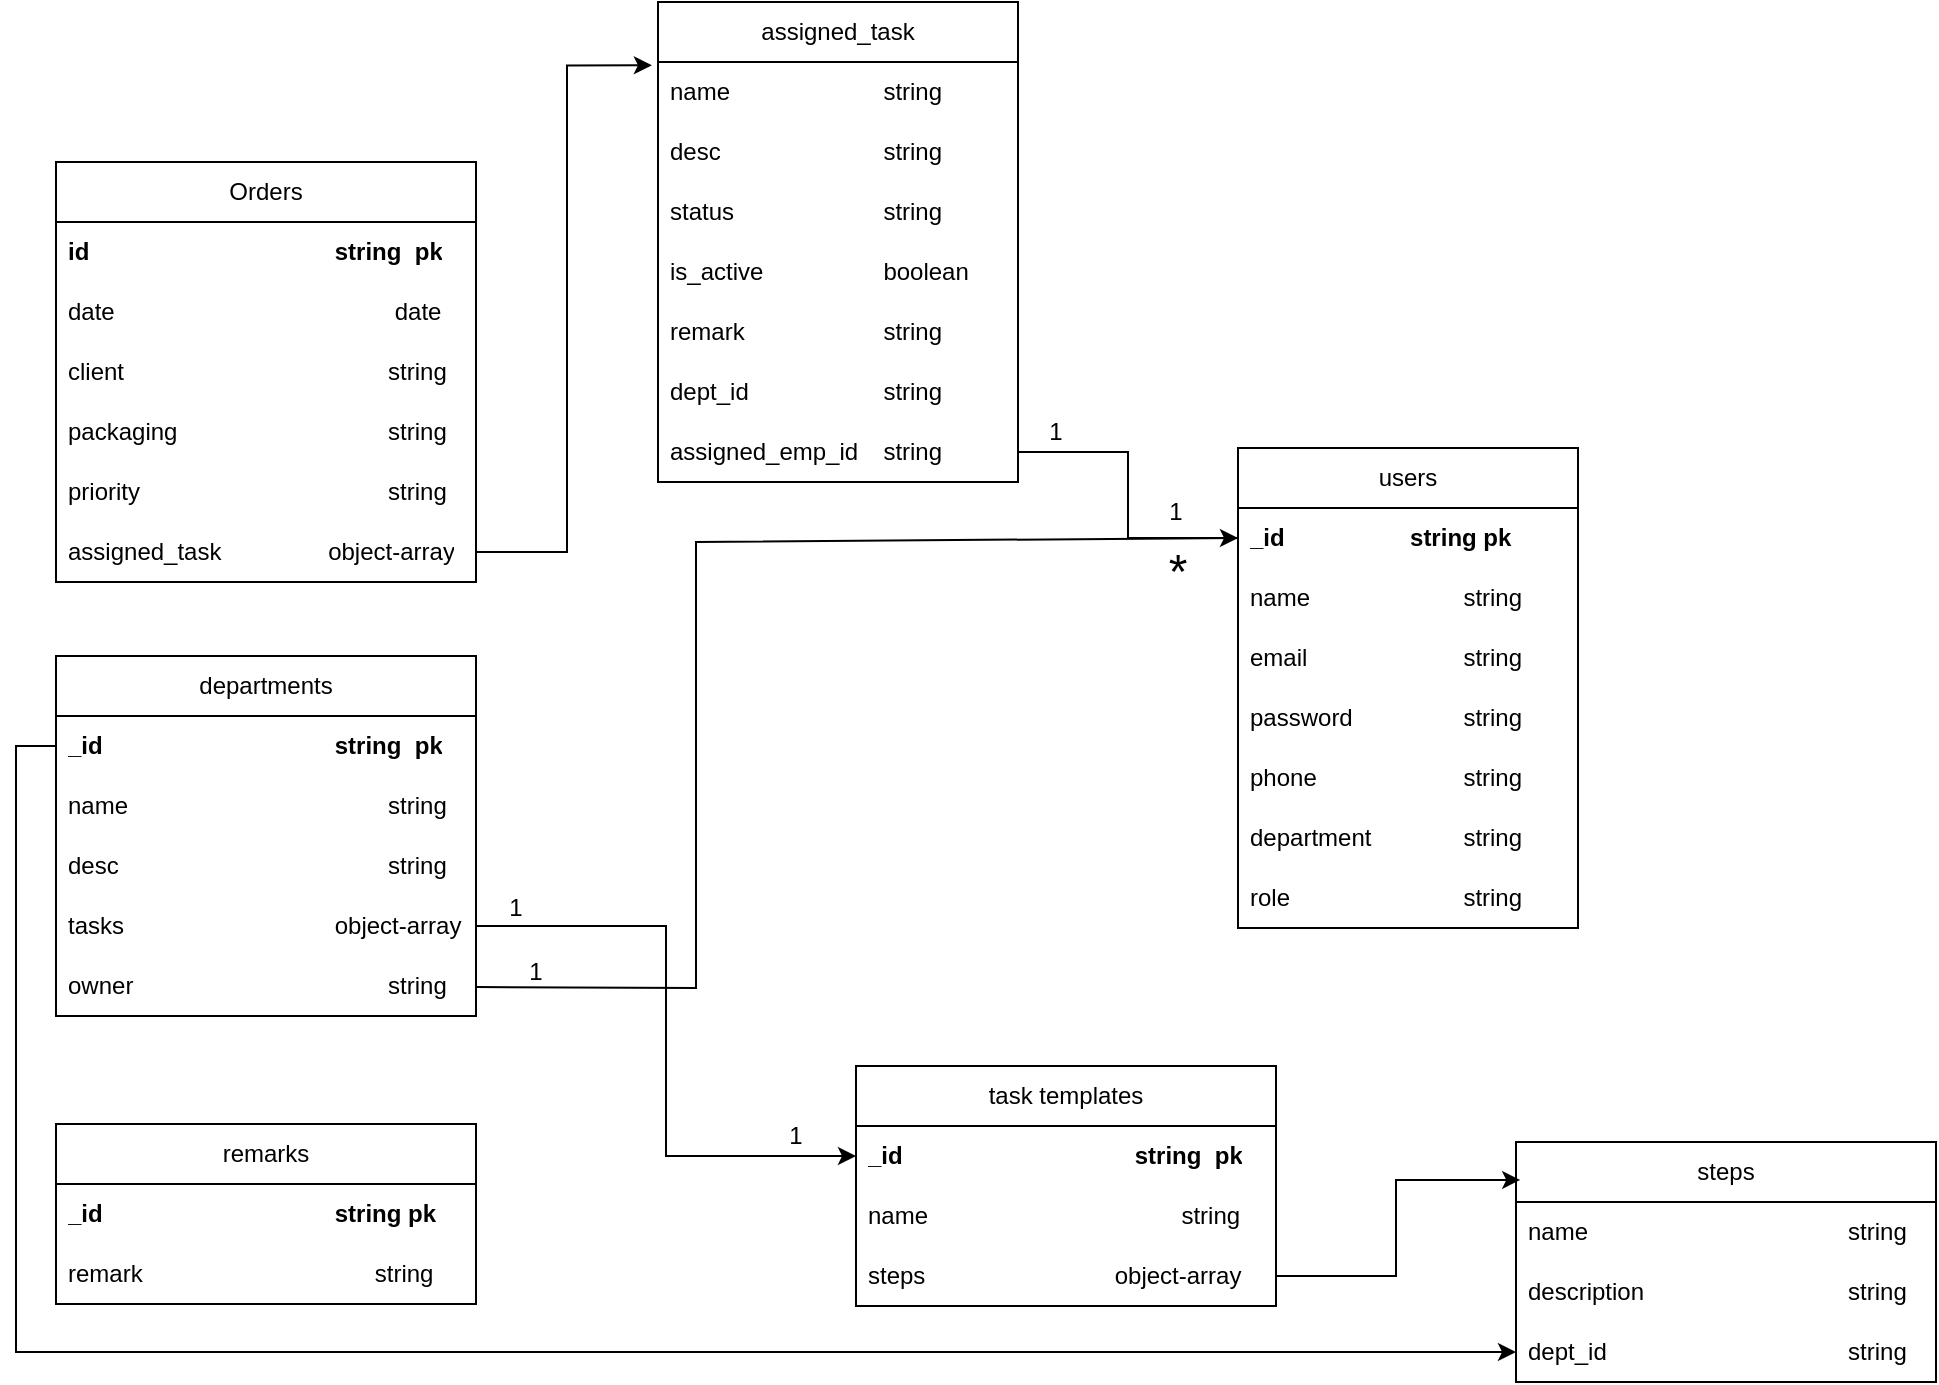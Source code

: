 <mxfile version="21.7.5" type="github" pages="2">
  <diagram id="R2lEEEUBdFMjLlhIrx00" name="Page-1">
    <mxGraphModel dx="1430" dy="690" grid="1" gridSize="10" guides="1" tooltips="1" connect="1" arrows="1" fold="1" page="1" pageScale="1" pageWidth="850" pageHeight="1100" math="0" shadow="0" extFonts="Permanent Marker^https://fonts.googleapis.com/css?family=Permanent+Marker">
      <root>
        <mxCell id="0" />
        <mxCell id="1" parent="0" />
        <mxCell id="F8UVySALFlpBpNZG4UfA-22" value="Orders" style="swimlane;fontStyle=0;childLayout=stackLayout;horizontal=1;startSize=30;horizontalStack=0;resizeParent=1;resizeParentMax=0;resizeLast=0;collapsible=1;marginBottom=0;whiteSpace=wrap;html=1;" parent="1" vertex="1">
          <mxGeometry x="150" y="670" width="210" height="210" as="geometry" />
        </mxCell>
        <mxCell id="F8UVySALFlpBpNZG4UfA-23" value="&lt;b&gt;id&lt;span style=&quot;white-space: pre;&quot;&gt;&#x9;&lt;/span&gt;&lt;span style=&quot;white-space: pre;&quot;&gt;&#x9;&lt;/span&gt;&lt;span style=&quot;white-space: pre;&quot;&gt;&#x9;&lt;/span&gt;&lt;span style=&quot;white-space: pre;&quot;&gt;&#x9;&lt;/span&gt;&lt;span style=&quot;white-space: pre;&quot;&gt;&#x9;&lt;/span&gt;string&amp;nbsp; pk&lt;/b&gt;" style="text;strokeColor=none;fillColor=none;align=left;verticalAlign=middle;spacingLeft=4;spacingRight=4;overflow=hidden;points=[[0,0.5],[1,0.5]];portConstraint=eastwest;rotatable=0;whiteSpace=wrap;html=1;" parent="F8UVySALFlpBpNZG4UfA-22" vertex="1">
          <mxGeometry y="30" width="210" height="30" as="geometry" />
        </mxCell>
        <mxCell id="F8UVySALFlpBpNZG4UfA-24" value="date&lt;span style=&quot;white-space: pre;&quot;&gt;&#x9;&lt;/span&gt;&lt;span style=&quot;white-space: pre;&quot;&gt;&#x9;&lt;/span&gt;&lt;span style=&quot;white-space: pre;&quot;&gt;&#x9;&lt;/span&gt;&lt;span style=&quot;white-space: pre;&quot;&gt;&#x9;&lt;/span&gt;&lt;span style=&quot;white-space: pre;&quot;&gt;&#x9;&lt;/span&gt;&lt;span style=&quot;white-space: pre;&quot;&gt;&#x9;&lt;/span&gt;&amp;nbsp;date" style="text;strokeColor=none;fillColor=none;align=left;verticalAlign=middle;spacingLeft=4;spacingRight=4;overflow=hidden;points=[[0,0.5],[1,0.5]];portConstraint=eastwest;rotatable=0;whiteSpace=wrap;html=1;" parent="F8UVySALFlpBpNZG4UfA-22" vertex="1">
          <mxGeometry y="60" width="210" height="30" as="geometry" />
        </mxCell>
        <mxCell id="F8UVySALFlpBpNZG4UfA-26" value="client&lt;span style=&quot;white-space: pre;&quot;&gt;&#x9;&lt;/span&gt;&lt;span style=&quot;white-space: pre;&quot;&gt;&#x9;&lt;/span&gt;&lt;span style=&quot;white-space: pre;&quot;&gt;&#x9;&lt;/span&gt;&lt;span style=&quot;white-space: pre;&quot;&gt;&#x9;&lt;/span&gt;&lt;span style=&quot;white-space: pre;&quot;&gt;&#x9;&lt;/span&gt;string" style="text;strokeColor=none;fillColor=none;align=left;verticalAlign=middle;spacingLeft=4;spacingRight=4;overflow=hidden;points=[[0,0.5],[1,0.5]];portConstraint=eastwest;rotatable=0;whiteSpace=wrap;html=1;" parent="F8UVySALFlpBpNZG4UfA-22" vertex="1">
          <mxGeometry y="90" width="210" height="30" as="geometry" />
        </mxCell>
        <mxCell id="F8UVySALFlpBpNZG4UfA-27" value="packaging&lt;span style=&quot;&quot;&gt;&lt;span style=&quot;white-space: pre;&quot;&gt;&amp;nbsp;&amp;nbsp;&amp;nbsp;&amp;nbsp;&lt;/span&gt;&lt;/span&gt;&lt;span style=&quot;&quot;&gt;&lt;span style=&quot;white-space: pre;&quot;&gt;&amp;nbsp;&amp;nbsp;&amp;nbsp;&amp;nbsp;&lt;/span&gt;&lt;/span&gt;&lt;span style=&quot;&quot;&gt;&lt;span style=&quot;white-space: pre;&quot;&gt;&amp;nbsp;&amp;nbsp;&amp;nbsp;&amp;nbsp;&lt;/span&gt;&lt;/span&gt;&lt;span style=&quot;&quot;&gt;&lt;span style=&quot;white-space: pre;&quot;&gt;&amp;nbsp;&amp;nbsp;&amp;nbsp;&amp;nbsp;&lt;span style=&quot;white-space: pre;&quot;&gt;&#x9;&lt;/span&gt;&lt;span style=&quot;white-space: pre;&quot;&gt;&#x9;&lt;/span&gt;&lt;/span&gt;&lt;/span&gt;string" style="text;strokeColor=none;fillColor=none;align=left;verticalAlign=middle;spacingLeft=4;spacingRight=4;overflow=hidden;points=[[0,0.5],[1,0.5]];portConstraint=eastwest;rotatable=0;whiteSpace=wrap;html=1;" parent="F8UVySALFlpBpNZG4UfA-22" vertex="1">
          <mxGeometry y="120" width="210" height="30" as="geometry" />
        </mxCell>
        <mxCell id="m9-QmPJvrPLCAcelXVJu-1" value="priority&lt;span style=&quot;&quot;&gt;&lt;span style=&quot;white-space: pre;&quot;&gt;&amp;nbsp;&amp;nbsp;&amp;nbsp;&amp;nbsp;&lt;/span&gt;&lt;/span&gt;&lt;span style=&quot;&quot;&gt;&lt;span style=&quot;white-space: pre;&quot;&gt;&amp;nbsp;&amp;nbsp;&amp;nbsp;&amp;nbsp;&lt;/span&gt;&lt;/span&gt;&lt;span style=&quot;&quot;&gt;&lt;span style=&quot;white-space: pre;&quot;&gt;&amp;nbsp;&amp;nbsp;&amp;nbsp;&amp;nbsp;&lt;/span&gt;&lt;/span&gt;&lt;span style=&quot;&quot;&gt;&lt;span style=&quot;white-space: pre;&quot;&gt;&amp;nbsp;&amp;nbsp;&amp;nbsp;&amp;nbsp;&lt;span style=&quot;white-space: pre;&quot;&gt;&#x9;&lt;/span&gt;&lt;span style=&quot;white-space: pre;&quot;&gt;&#x9;&lt;/span&gt;&lt;span style=&quot;white-space: pre;&quot;&gt;&#x9;&lt;/span&gt;&lt;/span&gt;&lt;/span&gt;string" style="text;strokeColor=none;fillColor=none;align=left;verticalAlign=middle;spacingLeft=4;spacingRight=4;overflow=hidden;points=[[0,0.5],[1,0.5]];portConstraint=eastwest;rotatable=0;whiteSpace=wrap;html=1;" parent="F8UVySALFlpBpNZG4UfA-22" vertex="1">
          <mxGeometry y="150" width="210" height="30" as="geometry" />
        </mxCell>
        <mxCell id="F8UVySALFlpBpNZG4UfA-25" value="assigned_task&lt;span style=&quot;&quot;&gt;&lt;span style=&quot;white-space: pre;&quot;&gt;&amp;nbsp;&amp;nbsp;&amp;nbsp;&amp;nbsp;&lt;/span&gt;&lt;/span&gt;&lt;span style=&quot;&quot;&gt;&lt;span style=&quot;white-space: pre;&quot;&gt;&amp;nbsp;&amp;nbsp;&amp;nbsp;&amp;nbsp;&lt;/span&gt;&lt;/span&gt;&lt;span style=&quot;&quot;&gt;&lt;span style=&quot;white-space: pre;&quot;&gt;&amp;nbsp;&amp;nbsp;&amp;nbsp;&amp;nbsp;&lt;/span&gt;&lt;/span&gt;&lt;span style=&quot;&quot;&gt;&lt;span style=&quot;white-space: pre;&quot;&gt;&amp;nbsp;&amp;nbsp;&amp;nbsp;&amp;nbsp;object-array&lt;/span&gt;&lt;/span&gt;" style="text;strokeColor=none;fillColor=none;align=left;verticalAlign=middle;spacingLeft=4;spacingRight=4;overflow=hidden;points=[[0,0.5],[1,0.5]];portConstraint=eastwest;rotatable=0;whiteSpace=wrap;html=1;" parent="F8UVySALFlpBpNZG4UfA-22" vertex="1">
          <mxGeometry y="180" width="210" height="30" as="geometry" />
        </mxCell>
        <mxCell id="m9-QmPJvrPLCAcelXVJu-3" value="departments" style="swimlane;fontStyle=0;childLayout=stackLayout;horizontal=1;startSize=30;horizontalStack=0;resizeParent=1;resizeParentMax=0;resizeLast=0;collapsible=1;marginBottom=0;whiteSpace=wrap;html=1;" parent="1" vertex="1">
          <mxGeometry x="150" y="917" width="210" height="180" as="geometry" />
        </mxCell>
        <mxCell id="m9-QmPJvrPLCAcelXVJu-4" value="&lt;b&gt;_id&lt;span style=&quot;white-space: pre;&quot;&gt;&#x9;&lt;/span&gt;&lt;span style=&quot;white-space: pre;&quot;&gt;&#x9;&lt;/span&gt;&lt;span style=&quot;white-space: pre;&quot;&gt;&#x9;&lt;/span&gt;&lt;span style=&quot;white-space: pre;&quot;&gt;&#x9;&lt;span style=&quot;white-space: pre;&quot;&gt;&#x9;&lt;/span&gt;&lt;/span&gt;string&amp;nbsp; pk&lt;/b&gt;" style="text;strokeColor=none;fillColor=none;align=left;verticalAlign=middle;spacingLeft=4;spacingRight=4;overflow=hidden;points=[[0,0.5],[1,0.5]];portConstraint=eastwest;rotatable=0;whiteSpace=wrap;html=1;" parent="m9-QmPJvrPLCAcelXVJu-3" vertex="1">
          <mxGeometry y="30" width="210" height="30" as="geometry" />
        </mxCell>
        <mxCell id="m9-QmPJvrPLCAcelXVJu-5" value="name&lt;span style=&quot;white-space: pre;&quot;&gt;&#x9;&lt;/span&gt;&lt;span style=&quot;white-space: pre;&quot;&gt;&#x9;&lt;/span&gt;&lt;span style=&quot;white-space: pre;&quot;&gt;&#x9;&lt;/span&gt;&lt;span style=&quot;white-space: pre;&quot;&gt;&#x9;&lt;span style=&quot;white-space: pre;&quot;&gt;&#x9;&lt;/span&gt;&lt;/span&gt;string" style="text;strokeColor=none;fillColor=none;align=left;verticalAlign=middle;spacingLeft=4;spacingRight=4;overflow=hidden;points=[[0,0.5],[1,0.5]];portConstraint=eastwest;rotatable=0;whiteSpace=wrap;html=1;" parent="m9-QmPJvrPLCAcelXVJu-3" vertex="1">
          <mxGeometry y="60" width="210" height="30" as="geometry" />
        </mxCell>
        <mxCell id="m9-QmPJvrPLCAcelXVJu-6" value="desc&lt;span style=&quot;white-space: pre;&quot;&gt;&#x9;&lt;/span&gt;&lt;span style=&quot;white-space: pre;&quot;&gt;&#x9;&lt;/span&gt;&lt;span style=&quot;white-space: pre;&quot;&gt;&#x9;&lt;/span&gt;&lt;span style=&quot;white-space: pre;&quot;&gt;&#x9;&lt;/span&gt;&lt;span style=&quot;white-space: pre;&quot;&gt;&#x9;&lt;/span&gt;string" style="text;strokeColor=none;fillColor=none;align=left;verticalAlign=middle;spacingLeft=4;spacingRight=4;overflow=hidden;points=[[0,0.5],[1,0.5]];portConstraint=eastwest;rotatable=0;whiteSpace=wrap;html=1;" parent="m9-QmPJvrPLCAcelXVJu-3" vertex="1">
          <mxGeometry y="90" width="210" height="30" as="geometry" />
        </mxCell>
        <mxCell id="m9-QmPJvrPLCAcelXVJu-7" value="tasks&lt;span style=&quot;white-space: pre;&quot;&gt;&#x9;&lt;/span&gt;&lt;span style=&quot;white-space: pre;&quot;&gt;&#x9;&lt;/span&gt;&lt;span style=&quot;white-space: pre;&quot;&gt;&#x9;&lt;/span&gt;&lt;span style=&quot;white-space: pre;&quot;&gt;&#x9;&lt;/span&gt;object-array" style="text;strokeColor=none;fillColor=none;align=left;verticalAlign=middle;spacingLeft=4;spacingRight=4;overflow=hidden;points=[[0,0.5],[1,0.5]];portConstraint=eastwest;rotatable=0;whiteSpace=wrap;html=1;" parent="m9-QmPJvrPLCAcelXVJu-3" vertex="1">
          <mxGeometry y="120" width="210" height="30" as="geometry" />
        </mxCell>
        <mxCell id="Kgx9Qz-Ia9Pu0eabdcha-1" value="owner&lt;span style=&quot;white-space: pre;&quot;&gt;&#x9;&lt;/span&gt;&lt;span style=&quot;white-space: pre;&quot;&gt;&#x9;&lt;/span&gt;&lt;span style=&quot;white-space: pre;&quot;&gt;&#x9;&lt;/span&gt;&lt;span style=&quot;white-space: pre;&quot;&gt;&#x9;&lt;/span&gt;&lt;span style=&quot;white-space: pre;&quot;&gt;&#x9;&lt;/span&gt;string" style="text;strokeColor=none;fillColor=none;align=left;verticalAlign=middle;spacingLeft=4;spacingRight=4;overflow=hidden;points=[[0,0.5],[1,0.5]];portConstraint=eastwest;rotatable=0;whiteSpace=wrap;html=1;" vertex="1" parent="m9-QmPJvrPLCAcelXVJu-3">
          <mxGeometry y="150" width="210" height="30" as="geometry" />
        </mxCell>
        <mxCell id="m9-QmPJvrPLCAcelXVJu-10" value="users" style="swimlane;fontStyle=0;childLayout=stackLayout;horizontal=1;startSize=30;horizontalStack=0;resizeParent=1;resizeParentMax=0;resizeLast=0;collapsible=1;marginBottom=0;whiteSpace=wrap;html=1;" parent="1" vertex="1">
          <mxGeometry x="741" y="813" width="170" height="240" as="geometry" />
        </mxCell>
        <mxCell id="m9-QmPJvrPLCAcelXVJu-11" value="&lt;b&gt;_id&lt;span style=&quot;white-space: pre;&quot;&gt;&#x9;&lt;/span&gt;&lt;span style=&quot;white-space: pre;&quot;&gt;&#x9;&lt;span style=&quot;white-space: pre;&quot;&gt;&#x9;&lt;/span&gt;&lt;/span&gt;string pk&lt;/b&gt;" style="text;strokeColor=none;fillColor=none;align=left;verticalAlign=middle;spacingLeft=4;spacingRight=4;overflow=hidden;points=[[0,0.5],[1,0.5]];portConstraint=eastwest;rotatable=0;whiteSpace=wrap;html=1;" parent="m9-QmPJvrPLCAcelXVJu-10" vertex="1">
          <mxGeometry y="30" width="170" height="30" as="geometry" />
        </mxCell>
        <mxCell id="m9-QmPJvrPLCAcelXVJu-12" value="name&lt;span style=&quot;white-space: pre;&quot;&gt;&#x9;&lt;/span&gt;&lt;span style=&quot;white-space: pre;&quot;&gt;&#x9;&lt;span style=&quot;white-space: pre;&quot;&gt;&#x9;&lt;/span&gt;&lt;/span&gt;string" style="text;strokeColor=none;fillColor=none;align=left;verticalAlign=middle;spacingLeft=4;spacingRight=4;overflow=hidden;points=[[0,0.5],[1,0.5]];portConstraint=eastwest;rotatable=0;whiteSpace=wrap;html=1;" parent="m9-QmPJvrPLCAcelXVJu-10" vertex="1">
          <mxGeometry y="60" width="170" height="30" as="geometry" />
        </mxCell>
        <mxCell id="m9-QmPJvrPLCAcelXVJu-13" value="email&lt;span style=&quot;white-space: pre;&quot;&gt;&#x9;&lt;/span&gt;&lt;span style=&quot;white-space: pre;&quot;&gt;&#x9;&lt;/span&gt;&lt;span style=&quot;white-space: pre;&quot;&gt;&#x9;&lt;/span&gt;string" style="text;strokeColor=none;fillColor=none;align=left;verticalAlign=middle;spacingLeft=4;spacingRight=4;overflow=hidden;points=[[0,0.5],[1,0.5]];portConstraint=eastwest;rotatable=0;whiteSpace=wrap;html=1;" parent="m9-QmPJvrPLCAcelXVJu-10" vertex="1">
          <mxGeometry y="90" width="170" height="30" as="geometry" />
        </mxCell>
        <mxCell id="m9-QmPJvrPLCAcelXVJu-16" value="password&lt;span style=&quot;white-space: pre;&quot;&gt;&#x9;&lt;/span&gt;&lt;span style=&quot;white-space: pre;&quot;&gt;&#x9;&lt;/span&gt;&lt;span style=&quot;white-space: pre;&quot;&gt;&#x9;&lt;/span&gt;string" style="text;strokeColor=none;fillColor=none;align=left;verticalAlign=middle;spacingLeft=4;spacingRight=4;overflow=hidden;points=[[0,0.5],[1,0.5]];portConstraint=eastwest;rotatable=0;whiteSpace=wrap;html=1;" parent="m9-QmPJvrPLCAcelXVJu-10" vertex="1">
          <mxGeometry y="120" width="170" height="30" as="geometry" />
        </mxCell>
        <mxCell id="m9-QmPJvrPLCAcelXVJu-17" value="phone&lt;span style=&quot;white-space: pre;&quot;&gt;&#x9;&lt;/span&gt;&lt;span style=&quot;white-space: pre;&quot;&gt;&#x9;&lt;/span&gt;&lt;span style=&quot;white-space: pre;&quot;&gt;&#x9;&lt;/span&gt;string" style="text;strokeColor=none;fillColor=none;align=left;verticalAlign=middle;spacingLeft=4;spacingRight=4;overflow=hidden;points=[[0,0.5],[1,0.5]];portConstraint=eastwest;rotatable=0;whiteSpace=wrap;html=1;" parent="m9-QmPJvrPLCAcelXVJu-10" vertex="1">
          <mxGeometry y="150" width="170" height="30" as="geometry" />
        </mxCell>
        <mxCell id="m9-QmPJvrPLCAcelXVJu-18" value="department&lt;span style=&quot;white-space: pre;&quot;&gt;&#x9;&lt;/span&gt;&lt;span style=&quot;white-space: pre;&quot;&gt;&#x9;&lt;/span&gt;string" style="text;strokeColor=none;fillColor=none;align=left;verticalAlign=middle;spacingLeft=4;spacingRight=4;overflow=hidden;points=[[0,0.5],[1,0.5]];portConstraint=eastwest;rotatable=0;whiteSpace=wrap;html=1;" parent="m9-QmPJvrPLCAcelXVJu-10" vertex="1">
          <mxGeometry y="180" width="170" height="30" as="geometry" />
        </mxCell>
        <mxCell id="m9-QmPJvrPLCAcelXVJu-19" value="role&lt;span style=&quot;white-space: pre;&quot;&gt;&#x9;&lt;/span&gt;&lt;span style=&quot;white-space: pre;&quot;&gt;&#x9;&lt;/span&gt;&lt;span style=&quot;white-space: pre;&quot;&gt;&#x9;&lt;/span&gt;&lt;span style=&quot;white-space: pre;&quot;&gt;&#x9;&lt;/span&gt;string" style="text;strokeColor=none;fillColor=none;align=left;verticalAlign=middle;spacingLeft=4;spacingRight=4;overflow=hidden;points=[[0,0.5],[1,0.5]];portConstraint=eastwest;rotatable=0;whiteSpace=wrap;html=1;" parent="m9-QmPJvrPLCAcelXVJu-10" vertex="1">
          <mxGeometry y="210" width="170" height="30" as="geometry" />
        </mxCell>
        <mxCell id="m9-QmPJvrPLCAcelXVJu-24" value="" style="endArrow=none;html=1;rounded=0;exitX=0;exitY=0.75;exitDx=0;exitDy=0;entryX=0;entryY=0.5;entryDx=0;entryDy=0;" parent="1" source="m9-QmPJvrPLCAcelXVJu-39" edge="1" target="m9-QmPJvrPLCAcelXVJu-11">
          <mxGeometry width="50" height="50" relative="1" as="geometry">
            <mxPoint x="470" y="1060" as="sourcePoint" />
            <mxPoint x="470" y="860" as="targetPoint" />
            <Array as="points">
              <mxPoint x="470" y="1083" />
              <mxPoint x="470" y="860" />
            </Array>
          </mxGeometry>
        </mxCell>
        <mxCell id="m9-QmPJvrPLCAcelXVJu-27" value="1" style="text;html=1;strokeColor=none;fillColor=none;align=center;verticalAlign=middle;whiteSpace=wrap;rounded=0;" parent="1" vertex="1">
          <mxGeometry x="350" y="1028" width="60" height="30" as="geometry" />
        </mxCell>
        <mxCell id="m9-QmPJvrPLCAcelXVJu-28" value="remarks" style="swimlane;fontStyle=0;childLayout=stackLayout;horizontal=1;startSize=30;horizontalStack=0;resizeParent=1;resizeParentMax=0;resizeLast=0;collapsible=1;marginBottom=0;whiteSpace=wrap;html=1;" parent="1" vertex="1">
          <mxGeometry x="150" y="1151" width="210" height="90" as="geometry" />
        </mxCell>
        <mxCell id="m9-QmPJvrPLCAcelXVJu-29" value="&lt;b&gt;_id&lt;span style=&quot;white-space: pre;&quot;&gt;&#x9;&lt;/span&gt;&lt;span style=&quot;white-space: pre;&quot;&gt;&#x9;&lt;/span&gt;&lt;span style=&quot;white-space: pre;&quot;&gt;&#x9;&lt;/span&gt;&lt;span style=&quot;white-space: pre;&quot;&gt;&#x9;&lt;/span&gt;&lt;span style=&quot;white-space: pre;&quot;&gt;&#x9;&lt;/span&gt;string pk&lt;/b&gt;" style="text;strokeColor=none;fillColor=none;align=left;verticalAlign=middle;spacingLeft=4;spacingRight=4;overflow=hidden;points=[[0,0.5],[1,0.5]];portConstraint=eastwest;rotatable=0;whiteSpace=wrap;html=1;" parent="m9-QmPJvrPLCAcelXVJu-28" vertex="1">
          <mxGeometry y="30" width="210" height="30" as="geometry" />
        </mxCell>
        <mxCell id="pWv6yf2mxBpKoq1wI007-3" value="remark&lt;span style=&quot;font-weight: bold; white-space: pre;&quot;&gt;&#x9;&lt;/span&gt;&lt;span style=&quot;font-weight: bold; white-space: pre;&quot;&gt;&#x9;&lt;/span&gt;&lt;span style=&quot;font-weight: bold; white-space: pre;&quot;&gt;&#x9;&lt;/span&gt;&lt;span style=&quot;font-weight: bold; white-space: pre;&quot;&gt;&#x9;&lt;/span&gt;&lt;span style=&quot;white-space: pre;&quot;&gt;&lt;b&gt;&amp;nbsp;     &lt;/b&gt;&lt;/span&gt;string" style="text;strokeColor=none;fillColor=none;align=left;verticalAlign=middle;spacingLeft=4;spacingRight=4;overflow=hidden;points=[[0,0.5],[1,0.5]];portConstraint=eastwest;rotatable=0;whiteSpace=wrap;html=1;" parent="m9-QmPJvrPLCAcelXVJu-28" vertex="1">
          <mxGeometry y="60" width="210" height="30" as="geometry" />
        </mxCell>
        <mxCell id="m9-QmPJvrPLCAcelXVJu-33" value="task templates" style="swimlane;fontStyle=0;childLayout=stackLayout;horizontal=1;startSize=30;horizontalStack=0;resizeParent=1;resizeParentMax=0;resizeLast=0;collapsible=1;marginBottom=0;whiteSpace=wrap;html=1;" parent="1" vertex="1">
          <mxGeometry x="550" y="1122" width="210" height="120" as="geometry" />
        </mxCell>
        <mxCell id="m9-QmPJvrPLCAcelXVJu-34" value="&lt;b&gt;_id&lt;span style=&quot;white-space: pre;&quot;&gt;&#x9;&lt;span style=&quot;white-space: pre;&quot;&gt;&#x9;&lt;/span&gt;&lt;/span&gt;&lt;span style=&quot;white-space: pre;&quot;&gt;&#x9;&lt;/span&gt;&lt;span style=&quot;white-space: pre;&quot;&gt;&#x9;&lt;/span&gt;&lt;span style=&quot;white-space: pre;&quot;&gt;&#x9;&lt;/span&gt;string&amp;nbsp; pk&lt;/b&gt;" style="text;strokeColor=none;fillColor=none;align=left;verticalAlign=middle;spacingLeft=4;spacingRight=4;overflow=hidden;points=[[0,0.5],[1,0.5]];portConstraint=eastwest;rotatable=0;whiteSpace=wrap;html=1;" parent="m9-QmPJvrPLCAcelXVJu-33" vertex="1">
          <mxGeometry y="30" width="210" height="30" as="geometry" />
        </mxCell>
        <mxCell id="m9-QmPJvrPLCAcelXVJu-35" value="name&lt;span style=&quot;white-space: pre;&quot;&gt;&#x9;&lt;/span&gt;&lt;span style=&quot;white-space: pre;&quot;&gt;&#x9;&lt;/span&gt;&lt;span style=&quot;white-space: pre;&quot;&gt;&#x9;&lt;/span&gt;&lt;span style=&quot;white-space: pre;&quot;&gt;&#x9;&amp;nbsp;&lt;/span&gt;&amp;nbsp; &amp;nbsp; &amp;nbsp; string" style="text;strokeColor=none;fillColor=none;align=left;verticalAlign=middle;spacingLeft=4;spacingRight=4;overflow=hidden;points=[[0,0.5],[1,0.5]];portConstraint=eastwest;rotatable=0;whiteSpace=wrap;html=1;" parent="m9-QmPJvrPLCAcelXVJu-33" vertex="1">
          <mxGeometry y="60" width="210" height="30" as="geometry" />
        </mxCell>
        <mxCell id="m9-QmPJvrPLCAcelXVJu-36" value="steps&lt;span style=&quot;&quot;&gt;&lt;span style=&quot;white-space: pre;&quot;&gt;&amp;nbsp;&amp;nbsp;&amp;nbsp;&amp;nbsp;&lt;/span&gt;&lt;/span&gt;&lt;span style=&quot;&quot;&gt;&lt;span style=&quot;white-space: pre;&quot;&gt;&amp;nbsp;&amp;nbsp;&amp;nbsp;&amp;nbsp;&lt;/span&gt;&lt;/span&gt;&lt;span style=&quot;&quot;&gt;&lt;span style=&quot;white-space: pre;&quot;&gt;&amp;nbsp;&amp;nbsp;&amp;nbsp;&amp;nbsp;&lt;/span&gt;&lt;/span&gt;&lt;span style=&quot;&quot;&gt;&lt;span style=&quot;white-space: pre;&quot;&gt;&amp;nbsp;&amp;nbsp;&amp;nbsp;&amp;nbsp;&lt;/span&gt;&lt;/span&gt;&lt;span style=&quot;&quot;&gt;&lt;span style=&quot;white-space: pre;&quot;&gt;&amp;nbsp;&amp;nbsp;&amp;nbsp;&amp;nbsp;&lt;span style=&quot;white-space: pre;&quot;&gt;&#x9;&lt;/span&gt;     &lt;/span&gt;&lt;/span&gt;object-array" style="text;strokeColor=none;fillColor=none;align=left;verticalAlign=middle;spacingLeft=4;spacingRight=4;overflow=hidden;points=[[0,0.5],[1,0.5]];portConstraint=eastwest;rotatable=0;whiteSpace=wrap;html=1;" parent="m9-QmPJvrPLCAcelXVJu-33" vertex="1">
          <mxGeometry y="90" width="210" height="30" as="geometry" />
        </mxCell>
        <mxCell id="m9-QmPJvrPLCAcelXVJu-38" style="edgeStyle=orthogonalEdgeStyle;rounded=0;orthogonalLoop=1;jettySize=auto;html=1;exitX=1;exitY=0.5;exitDx=0;exitDy=0;entryX=0;entryY=0.5;entryDx=0;entryDy=0;" parent="1" source="m9-QmPJvrPLCAcelXVJu-7" target="m9-QmPJvrPLCAcelXVJu-34" edge="1">
          <mxGeometry relative="1" as="geometry">
            <mxPoint x="450" y="1210" as="targetPoint" />
          </mxGeometry>
        </mxCell>
        <mxCell id="m9-QmPJvrPLCAcelXVJu-39" value="1" style="text;html=1;strokeColor=none;fillColor=none;align=center;verticalAlign=middle;whiteSpace=wrap;rounded=0;" parent="1" vertex="1">
          <mxGeometry x="360" y="1060" width="60" height="30" as="geometry" />
        </mxCell>
        <mxCell id="m9-QmPJvrPLCAcelXVJu-40" value="1" style="text;html=1;strokeColor=none;fillColor=none;align=center;verticalAlign=middle;whiteSpace=wrap;rounded=0;" parent="1" vertex="1">
          <mxGeometry x="490" y="1142" width="60" height="30" as="geometry" />
        </mxCell>
        <mxCell id="QJ1W8IhPayuQZjjI1wn4-1" value="assigned_task" style="swimlane;fontStyle=0;childLayout=stackLayout;horizontal=1;startSize=30;horizontalStack=0;resizeParent=1;resizeParentMax=0;resizeLast=0;collapsible=1;marginBottom=0;whiteSpace=wrap;html=1;" vertex="1" parent="1">
          <mxGeometry x="451" y="590" width="180" height="240" as="geometry" />
        </mxCell>
        <mxCell id="QJ1W8IhPayuQZjjI1wn4-2" value="name&lt;span style=&quot;white-space: pre;&quot;&gt;&#x9;&lt;/span&gt;&lt;span style=&quot;white-space: pre;&quot;&gt;&#x9;&lt;span style=&quot;white-space: pre;&quot;&gt;&#x9;&lt;/span&gt;&lt;/span&gt;string" style="text;strokeColor=none;fillColor=none;align=left;verticalAlign=middle;spacingLeft=4;spacingRight=4;overflow=hidden;points=[[0,0.5],[1,0.5]];portConstraint=eastwest;rotatable=0;whiteSpace=wrap;html=1;" vertex="1" parent="QJ1W8IhPayuQZjjI1wn4-1">
          <mxGeometry y="30" width="180" height="30" as="geometry" />
        </mxCell>
        <mxCell id="QJ1W8IhPayuQZjjI1wn4-3" value="desc&lt;span style=&quot;white-space: pre;&quot;&gt;&#x9;&lt;/span&gt;&lt;span style=&quot;white-space: pre;&quot;&gt;&#x9;&lt;/span&gt;&lt;span style=&quot;white-space: pre;&quot;&gt;&#x9;&lt;/span&gt;string" style="text;strokeColor=none;fillColor=none;align=left;verticalAlign=middle;spacingLeft=4;spacingRight=4;overflow=hidden;points=[[0,0.5],[1,0.5]];portConstraint=eastwest;rotatable=0;whiteSpace=wrap;html=1;" vertex="1" parent="QJ1W8IhPayuQZjjI1wn4-1">
          <mxGeometry y="60" width="180" height="30" as="geometry" />
        </mxCell>
        <mxCell id="QJ1W8IhPayuQZjjI1wn4-4" value="status&lt;span style=&quot;white-space: pre;&quot;&gt;&#x9;&lt;/span&gt;&lt;span style=&quot;white-space: pre;&quot;&gt;&#x9;&lt;/span&gt;&lt;span style=&quot;white-space: pre;&quot;&gt;&#x9;&lt;/span&gt;string" style="text;strokeColor=none;fillColor=none;align=left;verticalAlign=middle;spacingLeft=4;spacingRight=4;overflow=hidden;points=[[0,0.5],[1,0.5]];portConstraint=eastwest;rotatable=0;whiteSpace=wrap;html=1;" vertex="1" parent="QJ1W8IhPayuQZjjI1wn4-1">
          <mxGeometry y="90" width="180" height="30" as="geometry" />
        </mxCell>
        <mxCell id="QJ1W8IhPayuQZjjI1wn4-5" value="is_active&lt;span style=&quot;white-space: pre;&quot;&gt;&#x9;&lt;/span&gt;&lt;span style=&quot;white-space: pre;&quot;&gt;&#x9;&lt;span style=&quot;white-space: pre;&quot;&gt;&#x9;&lt;/span&gt;&lt;/span&gt;boolean" style="text;strokeColor=none;fillColor=none;align=left;verticalAlign=middle;spacingLeft=4;spacingRight=4;overflow=hidden;points=[[0,0.5],[1,0.5]];portConstraint=eastwest;rotatable=0;whiteSpace=wrap;html=1;" vertex="1" parent="QJ1W8IhPayuQZjjI1wn4-1">
          <mxGeometry y="120" width="180" height="30" as="geometry" />
        </mxCell>
        <mxCell id="QJ1W8IhPayuQZjjI1wn4-6" value="remark&lt;span style=&quot;white-space: pre;&quot;&gt;&#x9;&lt;/span&gt;&lt;span style=&quot;white-space: pre;&quot;&gt;&#x9;&lt;/span&gt;&lt;span style=&quot;white-space: pre;&quot;&gt;&#x9;&lt;/span&gt;string" style="text;strokeColor=none;fillColor=none;align=left;verticalAlign=middle;spacingLeft=4;spacingRight=4;overflow=hidden;points=[[0,0.5],[1,0.5]];portConstraint=eastwest;rotatable=0;whiteSpace=wrap;html=1;" vertex="1" parent="QJ1W8IhPayuQZjjI1wn4-1">
          <mxGeometry y="150" width="180" height="30" as="geometry" />
        </mxCell>
        <mxCell id="QJ1W8IhPayuQZjjI1wn4-7" value="dept_id&lt;span style=&quot;white-space: pre;&quot;&gt;&#x9;&lt;/span&gt;&lt;span style=&quot;white-space: pre;&quot;&gt;&#x9;&lt;/span&gt;&lt;span style=&quot;white-space: pre;&quot;&gt;&#x9;&lt;/span&gt;string" style="text;strokeColor=none;fillColor=none;align=left;verticalAlign=middle;spacingLeft=4;spacingRight=4;overflow=hidden;points=[[0,0.5],[1,0.5]];portConstraint=eastwest;rotatable=0;whiteSpace=wrap;html=1;" vertex="1" parent="QJ1W8IhPayuQZjjI1wn4-1">
          <mxGeometry y="180" width="180" height="30" as="geometry" />
        </mxCell>
        <mxCell id="QJ1W8IhPayuQZjjI1wn4-8" value="assigned_emp_id&lt;span style=&quot;white-space: pre;&quot;&gt;&#x9;&lt;/span&gt;string" style="text;strokeColor=none;fillColor=none;align=left;verticalAlign=middle;spacingLeft=4;spacingRight=4;overflow=hidden;points=[[0,0.5],[1,0.5]];portConstraint=eastwest;rotatable=0;whiteSpace=wrap;html=1;" vertex="1" parent="QJ1W8IhPayuQZjjI1wn4-1">
          <mxGeometry y="210" width="180" height="30" as="geometry" />
        </mxCell>
        <mxCell id="QJ1W8IhPayuQZjjI1wn4-9" style="edgeStyle=orthogonalEdgeStyle;rounded=0;orthogonalLoop=1;jettySize=auto;html=1;exitX=1;exitY=0.5;exitDx=0;exitDy=0;entryX=0;entryY=0.5;entryDx=0;entryDy=0;" edge="1" parent="1" source="QJ1W8IhPayuQZjjI1wn4-8" target="m9-QmPJvrPLCAcelXVJu-11">
          <mxGeometry relative="1" as="geometry" />
        </mxCell>
        <mxCell id="QJ1W8IhPayuQZjjI1wn4-10" value="1" style="text;html=1;strokeColor=none;fillColor=none;align=center;verticalAlign=middle;whiteSpace=wrap;rounded=0;" vertex="1" parent="1">
          <mxGeometry x="620" y="790" width="60" height="30" as="geometry" />
        </mxCell>
        <mxCell id="QJ1W8IhPayuQZjjI1wn4-11" value="1" style="text;html=1;strokeColor=none;fillColor=none;align=center;verticalAlign=middle;whiteSpace=wrap;rounded=0;" vertex="1" parent="1">
          <mxGeometry x="680" y="830" width="60" height="30" as="geometry" />
        </mxCell>
        <mxCell id="QJ1W8IhPayuQZjjI1wn4-13" value="&lt;font style=&quot;font-size: 24px;&quot;&gt;*&lt;/font&gt;" style="text;html=1;strokeColor=none;fillColor=none;align=center;verticalAlign=middle;whiteSpace=wrap;rounded=0;" vertex="1" parent="1">
          <mxGeometry x="681" y="860" width="60" height="30" as="geometry" />
        </mxCell>
        <mxCell id="QJ1W8IhPayuQZjjI1wn4-16" style="edgeStyle=orthogonalEdgeStyle;rounded=0;orthogonalLoop=1;jettySize=auto;html=1;exitX=1;exitY=0.5;exitDx=0;exitDy=0;entryX=-0.017;entryY=0.055;entryDx=0;entryDy=0;entryPerimeter=0;" edge="1" parent="1" source="F8UVySALFlpBpNZG4UfA-25" target="QJ1W8IhPayuQZjjI1wn4-2">
          <mxGeometry relative="1" as="geometry" />
        </mxCell>
        <mxCell id="QJ1W8IhPayuQZjjI1wn4-17" value="steps" style="swimlane;fontStyle=0;childLayout=stackLayout;horizontal=1;startSize=30;horizontalStack=0;resizeParent=1;resizeParentMax=0;resizeLast=0;collapsible=1;marginBottom=0;whiteSpace=wrap;html=1;" vertex="1" parent="1">
          <mxGeometry x="880" y="1160" width="210" height="120" as="geometry" />
        </mxCell>
        <mxCell id="QJ1W8IhPayuQZjjI1wn4-18" value="name&lt;span style=&quot;white-space: pre;&quot;&gt;&#x9;&lt;/span&gt;&lt;span style=&quot;white-space: pre;&quot;&gt;&#x9;&lt;/span&gt;&lt;span style=&quot;white-space: pre;&quot;&gt;&#x9;&lt;/span&gt;&lt;span style=&quot;white-space: pre;&quot;&gt;&#x9;&lt;span style=&quot;white-space: pre;&quot;&gt;&#x9;&lt;/span&gt;s&lt;/span&gt;tring" style="text;strokeColor=none;fillColor=none;align=left;verticalAlign=middle;spacingLeft=4;spacingRight=4;overflow=hidden;points=[[0,0.5],[1,0.5]];portConstraint=eastwest;rotatable=0;whiteSpace=wrap;html=1;" vertex="1" parent="QJ1W8IhPayuQZjjI1wn4-17">
          <mxGeometry y="30" width="210" height="30" as="geometry" />
        </mxCell>
        <mxCell id="QJ1W8IhPayuQZjjI1wn4-19" value="description&lt;span style=&quot;white-space: pre;&quot;&gt;&#x9;&lt;/span&gt;&lt;span style=&quot;white-space: pre;&quot;&gt;&#x9;&lt;/span&gt;&lt;span style=&quot;white-space: pre;&quot;&gt;&#x9;&lt;/span&gt;&lt;span style=&quot;white-space: pre;&quot;&gt;&#x9;&lt;/span&gt;string" style="text;strokeColor=none;fillColor=none;align=left;verticalAlign=middle;spacingLeft=4;spacingRight=4;overflow=hidden;points=[[0,0.5],[1,0.5]];portConstraint=eastwest;rotatable=0;whiteSpace=wrap;html=1;" vertex="1" parent="QJ1W8IhPayuQZjjI1wn4-17">
          <mxGeometry y="60" width="210" height="30" as="geometry" />
        </mxCell>
        <mxCell id="QJ1W8IhPayuQZjjI1wn4-20" value="dept_id&lt;span style=&quot;white-space: pre;&quot;&gt;&#x9;&lt;/span&gt;&lt;span style=&quot;white-space: pre;&quot;&gt;&#x9;&lt;/span&gt;&lt;span style=&quot;white-space: pre;&quot;&gt;&#x9;&lt;/span&gt;&lt;span style=&quot;white-space: pre;&quot;&gt;&#x9;&lt;/span&gt;&lt;span style=&quot;white-space: pre;&quot;&gt;&#x9;&lt;/span&gt;string" style="text;strokeColor=none;fillColor=none;align=left;verticalAlign=middle;spacingLeft=4;spacingRight=4;overflow=hidden;points=[[0,0.5],[1,0.5]];portConstraint=eastwest;rotatable=0;whiteSpace=wrap;html=1;" vertex="1" parent="QJ1W8IhPayuQZjjI1wn4-17">
          <mxGeometry y="90" width="210" height="30" as="geometry" />
        </mxCell>
        <mxCell id="QJ1W8IhPayuQZjjI1wn4-21" style="edgeStyle=orthogonalEdgeStyle;rounded=0;orthogonalLoop=1;jettySize=auto;html=1;exitX=1;exitY=0.5;exitDx=0;exitDy=0;entryX=0.01;entryY=0.158;entryDx=0;entryDy=0;entryPerimeter=0;" edge="1" parent="1" source="m9-QmPJvrPLCAcelXVJu-36" target="QJ1W8IhPayuQZjjI1wn4-17">
          <mxGeometry relative="1" as="geometry" />
        </mxCell>
        <mxCell id="QJ1W8IhPayuQZjjI1wn4-22" style="edgeStyle=orthogonalEdgeStyle;rounded=0;orthogonalLoop=1;jettySize=auto;html=1;exitX=0;exitY=0.5;exitDx=0;exitDy=0;entryX=0;entryY=0.5;entryDx=0;entryDy=0;" edge="1" parent="1" source="m9-QmPJvrPLCAcelXVJu-4" target="QJ1W8IhPayuQZjjI1wn4-20">
          <mxGeometry relative="1" as="geometry" />
        </mxCell>
      </root>
    </mxGraphModel>
  </diagram>
  <diagram id="KwHu_mfaWXveZmUqD01G" name="Page-2">
    <mxGraphModel dx="2519" dy="1906" grid="1" gridSize="10" guides="1" tooltips="1" connect="1" arrows="1" fold="1" page="1" pageScale="1" pageWidth="850" pageHeight="1100" math="0" shadow="0">
      <root>
        <mxCell id="0" />
        <mxCell id="1" parent="0" />
        <mxCell id="XYAwkKoKCtPydiSoMp42-1" value="" style="whiteSpace=wrap;html=1;aspect=fixed;" parent="1" vertex="1">
          <mxGeometry x="150" y="-520" width="450" height="450" as="geometry" />
        </mxCell>
        <mxCell id="XYAwkKoKCtPydiSoMp42-2" value="" style="whiteSpace=wrap;html=1;aspect=fixed;" parent="1" vertex="1">
          <mxGeometry x="180" y="-440" width="320" height="320" as="geometry" />
        </mxCell>
        <mxCell id="XYAwkKoKCtPydiSoMp42-3" value="" style="whiteSpace=wrap;html=1;aspect=fixed;" parent="1" vertex="1">
          <mxGeometry x="230" y="-395" width="240" height="240" as="geometry" />
        </mxCell>
        <mxCell id="W_pVH4N_2zSMvpV2k8DQ-4" style="edgeStyle=orthogonalEdgeStyle;rounded=0;orthogonalLoop=1;jettySize=auto;html=1;exitX=0.5;exitY=0;exitDx=0;exitDy=0;" edge="1" parent="1" source="XYAwkKoKCtPydiSoMp42-6">
          <mxGeometry relative="1" as="geometry">
            <mxPoint x="359.5" y="-650" as="targetPoint" />
          </mxGeometry>
        </mxCell>
        <mxCell id="XYAwkKoKCtPydiSoMp42-6" value="Backend" style="rounded=1;whiteSpace=wrap;html=1;" parent="1" vertex="1">
          <mxGeometry x="300" y="-300" width="120" height="60" as="geometry" />
        </mxCell>
        <mxCell id="XYAwkKoKCtPydiSoMp42-12" value="" style="endArrow=classic;startArrow=classic;html=1;rounded=0;entryX=0.06;entryY=0.5;entryDx=0;entryDy=0;entryPerimeter=0;" parent="1" target="XYAwkKoKCtPydiSoMp42-48" edge="1">
          <mxGeometry width="50" height="50" relative="1" as="geometry">
            <mxPoint x="414" y="-241" as="sourcePoint" />
            <mxPoint x="509" y="-164" as="targetPoint" />
            <Array as="points">
              <mxPoint x="414" y="-241" />
              <mxPoint x="414" y="-165" />
            </Array>
          </mxGeometry>
        </mxCell>
        <mxCell id="XYAwkKoKCtPydiSoMp42-13" value="" style="endArrow=classic;startArrow=classic;html=1;rounded=0;entryX=0.02;entryY=0.605;entryDx=0;entryDy=0;entryPerimeter=0;exitX=0.923;exitY=0.027;exitDx=0;exitDy=0;exitPerimeter=0;" parent="1" source="XYAwkKoKCtPydiSoMp42-6" edge="1">
          <mxGeometry width="50" height="50" relative="1" as="geometry">
            <mxPoint x="290" y="-240" as="sourcePoint" />
            <mxPoint x="511.6" y="-381.6" as="targetPoint" />
            <Array as="points">
              <mxPoint x="410" y="-382" />
            </Array>
          </mxGeometry>
        </mxCell>
        <mxCell id="XYAwkKoKCtPydiSoMp42-14" value="" style="endArrow=classic;html=1;rounded=0;entryX=0;entryY=0.5;entryDx=0;entryDy=0;" parent="1" edge="1">
          <mxGeometry width="50" height="50" relative="1" as="geometry">
            <mxPoint x="220" y="-270" as="sourcePoint" />
            <mxPoint x="300" y="-268" as="targetPoint" />
            <Array as="points" />
          </mxGeometry>
        </mxCell>
        <mxCell id="XYAwkKoKCtPydiSoMp42-15" value="Internet Gateway" style="ellipse;whiteSpace=wrap;html=1;aspect=fixed;" parent="1" vertex="1">
          <mxGeometry x="140" y="-320" width="90" height="90" as="geometry" />
        </mxCell>
        <mxCell id="XYAwkKoKCtPydiSoMp42-16" value="" style="verticalLabelPosition=bottom;verticalAlign=top;html=1;shadow=0;dashed=0;strokeWidth=1;shape=mxgraph.android.phone2;strokeColor=#c0c0c0;" parent="1" vertex="1">
          <mxGeometry x="10" y="-450" width="40" height="80" as="geometry" />
        </mxCell>
        <mxCell id="XYAwkKoKCtPydiSoMp42-17" value="Mobile view" style="text;html=1;align=center;verticalAlign=middle;resizable=0;points=[];autosize=1;strokeColor=none;fillColor=none;" parent="1" vertex="1">
          <mxGeometry x="-15" y="-370" width="90" height="30" as="geometry" />
        </mxCell>
        <mxCell id="XYAwkKoKCtPydiSoMp42-18" value="" style="verticalLabelPosition=bottom;verticalAlign=top;html=1;shadow=0;dashed=0;strokeWidth=1;shape=mxgraph.android.tab2;strokeColor=#c0c0c0;direction=north;" parent="1" vertex="1">
          <mxGeometry x="-32.5" y="-190" width="125" height="80" as="geometry" />
        </mxCell>
        <mxCell id="XYAwkKoKCtPydiSoMp42-19" value="" style="endArrow=classic;html=1;rounded=0;exitX=1.01;exitY=0.645;exitDx=0;exitDy=0;exitPerimeter=0;entryX=0.002;entryY=0.591;entryDx=0;entryDy=0;entryPerimeter=0;" parent="1" source="XYAwkKoKCtPydiSoMp42-16" target="XYAwkKoKCtPydiSoMp42-15" edge="1">
          <mxGeometry width="50" height="50" relative="1" as="geometry">
            <mxPoint x="60" y="-240" as="sourcePoint" />
            <mxPoint x="110" y="-290" as="targetPoint" />
            <Array as="points">
              <mxPoint x="90" y="-398" />
              <mxPoint x="90" y="-267" />
            </Array>
          </mxGeometry>
        </mxCell>
        <mxCell id="XYAwkKoKCtPydiSoMp42-20" value="" style="endArrow=none;html=1;rounded=0;" parent="1" edge="1">
          <mxGeometry width="50" height="50" relative="1" as="geometry">
            <mxPoint x="90" y="-150" as="sourcePoint" />
            <mxPoint x="120" y="-269" as="targetPoint" />
            <Array as="points">
              <mxPoint x="120" y="-150" />
            </Array>
          </mxGeometry>
        </mxCell>
        <mxCell id="XYAwkKoKCtPydiSoMp42-21" value="Desktop view" style="text;html=1;align=center;verticalAlign=middle;resizable=0;points=[];autosize=1;strokeColor=none;fillColor=none;" parent="1" vertex="1">
          <mxGeometry x="-15" y="-107" width="90" height="30" as="geometry" />
        </mxCell>
        <mxCell id="XYAwkKoKCtPydiSoMp42-26" style="edgeStyle=orthogonalEdgeStyle;rounded=0;orthogonalLoop=1;jettySize=auto;html=1;entryX=0.5;entryY=1;entryDx=0;entryDy=0;" parent="1" edge="1">
          <mxGeometry relative="1" as="geometry">
            <mxPoint x="357.5" y="-240" as="targetPoint" />
            <mxPoint x="349.5" y="80" as="sourcePoint" />
            <Array as="points">
              <mxPoint x="358" y="81" />
            </Array>
          </mxGeometry>
        </mxCell>
        <mxCell id="XYAwkKoKCtPydiSoMp42-27" value="&amp;nbsp;Woocomerce" style="rounded=0;whiteSpace=wrap;html=1;" parent="1" vertex="1">
          <mxGeometry x="420" y="50" width="120" height="60" as="geometry" />
        </mxCell>
        <mxCell id="XYAwkKoKCtPydiSoMp42-28" value="Zoho Books" style="rounded=0;whiteSpace=wrap;html=1;" parent="1" vertex="1">
          <mxGeometry x="190" y="50" width="120" height="60" as="geometry" />
        </mxCell>
        <mxCell id="XYAwkKoKCtPydiSoMp42-31" value="" style="endArrow=none;html=1;rounded=0;entryX=0;entryY=0.5;entryDx=0;entryDy=0;exitX=1;exitY=0.5;exitDx=0;exitDy=0;" parent="1" target="XYAwkKoKCtPydiSoMp42-27" edge="1" source="XYAwkKoKCtPydiSoMp42-28">
          <mxGeometry width="50" height="50" relative="1" as="geometry">
            <mxPoint x="350" y="80" as="sourcePoint" />
            <mxPoint x="360" y="-200" as="targetPoint" />
            <Array as="points" />
          </mxGeometry>
        </mxCell>
        <mxCell id="XYAwkKoKCtPydiSoMp42-36" value="" style="outlineConnect=0;dashed=0;verticalLabelPosition=bottom;verticalAlign=top;align=center;html=1;shape=mxgraph.aws3.cloud_2;fillColor=#F58534;gradientColor=none;" parent="1" vertex="1">
          <mxGeometry x="147.5" y="-520" width="42.5" height="40" as="geometry" />
        </mxCell>
        <mxCell id="XYAwkKoKCtPydiSoMp42-37" value="" style="outlineConnect=0;dashed=0;verticalLabelPosition=bottom;verticalAlign=top;align=center;html=1;shape=mxgraph.aws3.virtual_private_cloud;fillColor=#F58534;gradientColor=none;" parent="1" vertex="1">
          <mxGeometry x="180" y="-440" width="46.5" height="30" as="geometry" />
        </mxCell>
        <mxCell id="XYAwkKoKCtPydiSoMp42-40" value="EC2" style="text;html=1;strokeColor=none;fillColor=none;align=left;verticalAlign=middle;whiteSpace=wrap;rounded=0;" parent="1" vertex="1">
          <mxGeometry x="264.5" y="-396" width="138" height="30" as="geometry" />
        </mxCell>
        <mxCell id="XYAwkKoKCtPydiSoMp42-41" value="AWS Cloud" style="text;html=1;strokeColor=none;fillColor=none;align=center;verticalAlign=middle;whiteSpace=wrap;rounded=0;" parent="1" vertex="1">
          <mxGeometry x="186.5" y="-515" width="85.5" height="30" as="geometry" />
        </mxCell>
        <mxCell id="XYAwkKoKCtPydiSoMp42-42" value="VPC" style="text;html=1;strokeColor=none;fillColor=none;align=left;verticalAlign=middle;whiteSpace=wrap;rounded=0;" parent="1" vertex="1">
          <mxGeometry x="228.5" y="-435" width="85.5" height="30" as="geometry" />
        </mxCell>
        <mxCell id="XYAwkKoKCtPydiSoMp42-43" value="" style="outlineConnect=0;dashed=0;verticalLabelPosition=bottom;verticalAlign=top;align=center;html=1;shape=mxgraph.aws3.vpc_nat_gateway;fillColor=#F58534;gradientColor=none;" parent="1" vertex="1">
          <mxGeometry x="140" y="-320" width="90" height="90" as="geometry" />
        </mxCell>
        <mxCell id="XYAwkKoKCtPydiSoMp42-45" value="" style="outlineConnect=0;dashed=0;verticalLabelPosition=bottom;verticalAlign=top;align=center;html=1;shape=mxgraph.aws3.ec2;fillColor=#F58534;gradientColor=none;" parent="1" vertex="1">
          <mxGeometry x="228.5" y="-395" width="31.5" height="30" as="geometry" />
        </mxCell>
        <mxCell id="XYAwkKoKCtPydiSoMp42-46" value="" style="outlineConnect=0;dashed=0;verticalLabelPosition=bottom;verticalAlign=top;align=center;html=1;shape=mxgraph.aws3.db_on_instance;fillColor=#F58534;gradientColor=none;" parent="1" vertex="1">
          <mxGeometry x="510" y="-430" width="80" height="80" as="geometry" />
        </mxCell>
        <mxCell id="XYAwkKoKCtPydiSoMp42-47" value="AWS Document DB" style="text;html=1;strokeColor=none;fillColor=none;align=center;verticalAlign=middle;whiteSpace=wrap;rounded=0;" parent="1" vertex="1">
          <mxGeometry x="520" y="-470" width="60" height="30" as="geometry" />
        </mxCell>
        <mxCell id="XYAwkKoKCtPydiSoMp42-48" value="" style="outlineConnect=0;dashed=0;verticalLabelPosition=bottom;verticalAlign=top;align=center;html=1;shape=mxgraph.aws3.bucket;fillColor=#F28C28;gradientColor=none;" parent="1" vertex="1">
          <mxGeometry x="509" y="-210" width="80" height="90" as="geometry" />
        </mxCell>
        <mxCell id="XYAwkKoKCtPydiSoMp42-49" value="AWS S3" style="text;html=1;strokeColor=none;fillColor=none;align=center;verticalAlign=middle;whiteSpace=wrap;rounded=0;" parent="1" vertex="1">
          <mxGeometry x="520" y="-240" width="60" height="30" as="geometry" />
        </mxCell>
        <mxCell id="W_pVH4N_2zSMvpV2k8DQ-1" value="SMTP" style="rounded=0;whiteSpace=wrap;html=1;" vertex="1" parent="1">
          <mxGeometry x="187" y="-680" width="120" height="60" as="geometry" />
        </mxCell>
        <mxCell id="W_pVH4N_2zSMvpV2k8DQ-2" value="WhatsApp API" style="rounded=0;whiteSpace=wrap;html=1;" vertex="1" parent="1">
          <mxGeometry x="422" y="-680" width="120" height="60" as="geometry" />
        </mxCell>
        <mxCell id="W_pVH4N_2zSMvpV2k8DQ-3" value="" style="endArrow=none;html=1;rounded=0;exitX=1;exitY=0.5;exitDx=0;exitDy=0;" edge="1" parent="1" source="W_pVH4N_2zSMvpV2k8DQ-1">
          <mxGeometry width="50" height="50" relative="1" as="geometry">
            <mxPoint x="290" y="-390" as="sourcePoint" />
            <mxPoint x="420" y="-650" as="targetPoint" />
          </mxGeometry>
        </mxCell>
      </root>
    </mxGraphModel>
  </diagram>
</mxfile>
